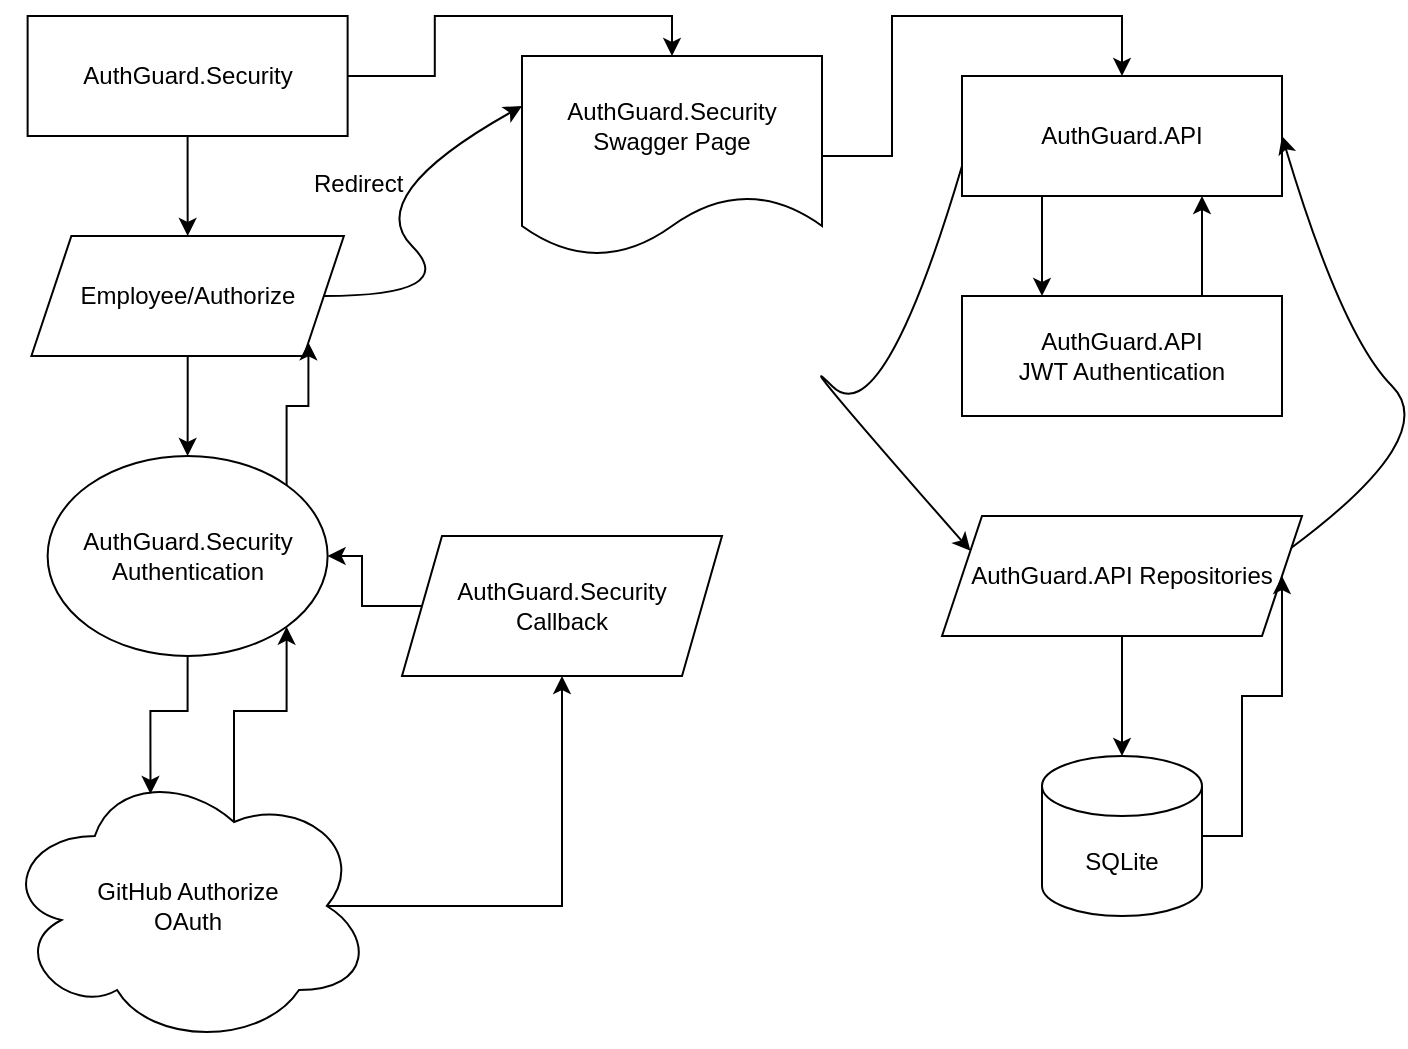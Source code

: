 <mxfile version="16.2.7" type="github">
  <diagram id="ADFn5euueYk-jLwMCOQI" name="Page-1">
    <mxGraphModel dx="1406" dy="794" grid="1" gridSize="10" guides="1" tooltips="1" connect="1" arrows="1" fold="1" page="1" pageScale="1" pageWidth="827" pageHeight="1169" math="0" shadow="0">
      <root>
        <mxCell id="0" />
        <mxCell id="1" parent="0" />
        <mxCell id="69LL0J4C1ERPUhWOan6u-12" style="edgeStyle=orthogonalEdgeStyle;rounded=0;orthogonalLoop=1;jettySize=auto;html=1;" edge="1" parent="1" source="69LL0J4C1ERPUhWOan6u-2" target="69LL0J4C1ERPUhWOan6u-5">
          <mxGeometry relative="1" as="geometry" />
        </mxCell>
        <mxCell id="69LL0J4C1ERPUhWOan6u-21" style="edgeStyle=orthogonalEdgeStyle;rounded=0;orthogonalLoop=1;jettySize=auto;html=1;entryX=0.5;entryY=0;entryDx=0;entryDy=0;" edge="1" parent="1" source="69LL0J4C1ERPUhWOan6u-2" target="69LL0J4C1ERPUhWOan6u-16">
          <mxGeometry relative="1" as="geometry" />
        </mxCell>
        <mxCell id="69LL0J4C1ERPUhWOan6u-2" value="AuthGuard.Security" style="rounded=0;whiteSpace=wrap;html=1;" vertex="1" parent="1">
          <mxGeometry x="112.81" y="70" width="160" height="60" as="geometry" />
        </mxCell>
        <mxCell id="69LL0J4C1ERPUhWOan6u-25" value="" style="edgeStyle=orthogonalEdgeStyle;rounded=0;orthogonalLoop=1;jettySize=auto;html=1;" edge="1" parent="1" source="69LL0J4C1ERPUhWOan6u-3" target="69LL0J4C1ERPUhWOan6u-24">
          <mxGeometry relative="1" as="geometry">
            <Array as="points">
              <mxPoint x="620" y="170" />
              <mxPoint x="620" y="170" />
            </Array>
          </mxGeometry>
        </mxCell>
        <mxCell id="69LL0J4C1ERPUhWOan6u-3" value="AuthGuard.API" style="rounded=0;whiteSpace=wrap;html=1;" vertex="1" parent="1">
          <mxGeometry x="580" y="100" width="160" height="60" as="geometry" />
        </mxCell>
        <mxCell id="69LL0J4C1ERPUhWOan6u-14" style="edgeStyle=orthogonalEdgeStyle;rounded=0;orthogonalLoop=1;jettySize=auto;html=1;exitX=0.625;exitY=0.2;exitDx=0;exitDy=0;exitPerimeter=0;entryX=1;entryY=1;entryDx=0;entryDy=0;" edge="1" parent="1" source="69LL0J4C1ERPUhWOan6u-4" target="69LL0J4C1ERPUhWOan6u-7">
          <mxGeometry relative="1" as="geometry" />
        </mxCell>
        <mxCell id="69LL0J4C1ERPUhWOan6u-27" style="edgeStyle=orthogonalEdgeStyle;rounded=0;orthogonalLoop=1;jettySize=auto;html=1;exitX=0.875;exitY=0.5;exitDx=0;exitDy=0;exitPerimeter=0;" edge="1" parent="1" source="69LL0J4C1ERPUhWOan6u-4" target="69LL0J4C1ERPUhWOan6u-26">
          <mxGeometry relative="1" as="geometry" />
        </mxCell>
        <mxCell id="69LL0J4C1ERPUhWOan6u-4" value="GitHub Authorize &lt;br&gt;OAuth" style="ellipse;shape=cloud;whiteSpace=wrap;html=1;" vertex="1" parent="1">
          <mxGeometry x="100" y="445" width="185.62" height="140" as="geometry" />
        </mxCell>
        <mxCell id="69LL0J4C1ERPUhWOan6u-11" style="edgeStyle=orthogonalEdgeStyle;rounded=0;orthogonalLoop=1;jettySize=auto;html=1;entryX=0.5;entryY=0;entryDx=0;entryDy=0;" edge="1" parent="1" source="69LL0J4C1ERPUhWOan6u-5" target="69LL0J4C1ERPUhWOan6u-7">
          <mxGeometry relative="1" as="geometry" />
        </mxCell>
        <mxCell id="69LL0J4C1ERPUhWOan6u-5" value="Employee/Authorize" style="shape=parallelogram;perimeter=parallelogramPerimeter;whiteSpace=wrap;html=1;fixedSize=1;" vertex="1" parent="1">
          <mxGeometry x="114.69" y="180" width="156.25" height="60" as="geometry" />
        </mxCell>
        <mxCell id="69LL0J4C1ERPUhWOan6u-13" style="edgeStyle=orthogonalEdgeStyle;rounded=0;orthogonalLoop=1;jettySize=auto;html=1;entryX=0.4;entryY=0.1;entryDx=0;entryDy=0;entryPerimeter=0;" edge="1" parent="1" source="69LL0J4C1ERPUhWOan6u-7" target="69LL0J4C1ERPUhWOan6u-4">
          <mxGeometry relative="1" as="geometry" />
        </mxCell>
        <mxCell id="69LL0J4C1ERPUhWOan6u-15" style="edgeStyle=orthogonalEdgeStyle;rounded=0;orthogonalLoop=1;jettySize=auto;html=1;exitX=1;exitY=0;exitDx=0;exitDy=0;entryX=1;entryY=1;entryDx=0;entryDy=0;" edge="1" parent="1" source="69LL0J4C1ERPUhWOan6u-7" target="69LL0J4C1ERPUhWOan6u-5">
          <mxGeometry relative="1" as="geometry" />
        </mxCell>
        <mxCell id="69LL0J4C1ERPUhWOan6u-7" value="AuthGuard.Security&lt;br&gt;Authentication" style="ellipse;whiteSpace=wrap;html=1;" vertex="1" parent="1">
          <mxGeometry x="122.81" y="290" width="140" height="100" as="geometry" />
        </mxCell>
        <mxCell id="69LL0J4C1ERPUhWOan6u-22" style="edgeStyle=orthogonalEdgeStyle;rounded=0;orthogonalLoop=1;jettySize=auto;html=1;entryX=0.5;entryY=0;entryDx=0;entryDy=0;" edge="1" parent="1" source="69LL0J4C1ERPUhWOan6u-16" target="69LL0J4C1ERPUhWOan6u-3">
          <mxGeometry relative="1" as="geometry" />
        </mxCell>
        <mxCell id="69LL0J4C1ERPUhWOan6u-16" value="AuthGuard.Security&lt;br&gt;Swagger Page" style="shape=document;whiteSpace=wrap;html=1;boundedLbl=1;" vertex="1" parent="1">
          <mxGeometry x="360" y="90" width="150" height="100" as="geometry" />
        </mxCell>
        <mxCell id="69LL0J4C1ERPUhWOan6u-18" value="" style="curved=1;endArrow=classic;html=1;rounded=0;entryX=0;entryY=0.25;entryDx=0;entryDy=0;exitX=1;exitY=0.5;exitDx=0;exitDy=0;" edge="1" parent="1" source="69LL0J4C1ERPUhWOan6u-5" target="69LL0J4C1ERPUhWOan6u-16">
          <mxGeometry width="50" height="50" relative="1" as="geometry">
            <mxPoint x="280" y="210" as="sourcePoint" />
            <mxPoint x="330" y="160" as="targetPoint" />
            <Array as="points">
              <mxPoint x="330" y="210" />
              <mxPoint x="280" y="160" />
            </Array>
          </mxGeometry>
        </mxCell>
        <mxCell id="69LL0J4C1ERPUhWOan6u-20" value="Redirect" style="text;strokeColor=none;fillColor=none;spacingLeft=4;spacingRight=4;overflow=hidden;rotatable=0;points=[[0,0.5],[1,0.5]];portConstraint=eastwest;fontSize=12;" vertex="1" parent="1">
          <mxGeometry x="250" y="140" width="62.81" height="30" as="geometry" />
        </mxCell>
        <mxCell id="69LL0J4C1ERPUhWOan6u-33" style="edgeStyle=orthogonalEdgeStyle;rounded=0;orthogonalLoop=1;jettySize=auto;html=1;exitX=0.75;exitY=0;exitDx=0;exitDy=0;entryX=0.75;entryY=1;entryDx=0;entryDy=0;" edge="1" parent="1" source="69LL0J4C1ERPUhWOan6u-24" target="69LL0J4C1ERPUhWOan6u-3">
          <mxGeometry relative="1" as="geometry" />
        </mxCell>
        <mxCell id="69LL0J4C1ERPUhWOan6u-24" value="AuthGuard.API&lt;br&gt;JWT Authentication" style="whiteSpace=wrap;html=1;rounded=0;" vertex="1" parent="1">
          <mxGeometry x="580" y="210" width="160" height="60" as="geometry" />
        </mxCell>
        <mxCell id="69LL0J4C1ERPUhWOan6u-29" style="edgeStyle=orthogonalEdgeStyle;rounded=0;orthogonalLoop=1;jettySize=auto;html=1;entryX=1;entryY=0.5;entryDx=0;entryDy=0;" edge="1" parent="1" source="69LL0J4C1ERPUhWOan6u-26" target="69LL0J4C1ERPUhWOan6u-7">
          <mxGeometry relative="1" as="geometry" />
        </mxCell>
        <mxCell id="69LL0J4C1ERPUhWOan6u-26" value="AuthGuard.Security&lt;br&gt;Callback" style="shape=parallelogram;perimeter=parallelogramPerimeter;whiteSpace=wrap;html=1;fixedSize=1;" vertex="1" parent="1">
          <mxGeometry x="300" y="330" width="160" height="70" as="geometry" />
        </mxCell>
        <mxCell id="69LL0J4C1ERPUhWOan6u-36" style="edgeStyle=orthogonalEdgeStyle;rounded=0;orthogonalLoop=1;jettySize=auto;html=1;entryX=0.5;entryY=0;entryDx=0;entryDy=0;entryPerimeter=0;" edge="1" parent="1" source="69LL0J4C1ERPUhWOan6u-34" target="69LL0J4C1ERPUhWOan6u-35">
          <mxGeometry relative="1" as="geometry" />
        </mxCell>
        <mxCell id="69LL0J4C1ERPUhWOan6u-34" value="AuthGuard.API Repositories" style="shape=parallelogram;perimeter=parallelogramPerimeter;whiteSpace=wrap;html=1;fixedSize=1;" vertex="1" parent="1">
          <mxGeometry x="570" y="320" width="180" height="60" as="geometry" />
        </mxCell>
        <mxCell id="69LL0J4C1ERPUhWOan6u-37" style="edgeStyle=orthogonalEdgeStyle;rounded=0;orthogonalLoop=1;jettySize=auto;html=1;exitX=1;exitY=0.5;exitDx=0;exitDy=0;exitPerimeter=0;entryX=1;entryY=0.5;entryDx=0;entryDy=0;" edge="1" parent="1" source="69LL0J4C1ERPUhWOan6u-35" target="69LL0J4C1ERPUhWOan6u-34">
          <mxGeometry relative="1" as="geometry" />
        </mxCell>
        <mxCell id="69LL0J4C1ERPUhWOan6u-35" value="SQLite" style="shape=cylinder3;whiteSpace=wrap;html=1;boundedLbl=1;backgroundOutline=1;size=15;" vertex="1" parent="1">
          <mxGeometry x="620" y="440" width="80" height="80" as="geometry" />
        </mxCell>
        <mxCell id="69LL0J4C1ERPUhWOan6u-40" value="" style="curved=1;endArrow=classic;html=1;rounded=0;exitX=1;exitY=0.25;exitDx=0;exitDy=0;entryX=1;entryY=0.5;entryDx=0;entryDy=0;" edge="1" parent="1" source="69LL0J4C1ERPUhWOan6u-34" target="69LL0J4C1ERPUhWOan6u-3">
          <mxGeometry width="50" height="50" relative="1" as="geometry">
            <mxPoint x="770" y="280" as="sourcePoint" />
            <mxPoint x="820" y="230" as="targetPoint" />
            <Array as="points">
              <mxPoint x="820" y="280" />
              <mxPoint x="770" y="230" />
            </Array>
          </mxGeometry>
        </mxCell>
        <mxCell id="69LL0J4C1ERPUhWOan6u-42" value="" style="curved=1;endArrow=classic;html=1;rounded=0;entryX=0;entryY=0.25;entryDx=0;entryDy=0;exitX=0;exitY=0.75;exitDx=0;exitDy=0;" edge="1" parent="1" source="69LL0J4C1ERPUhWOan6u-3" target="69LL0J4C1ERPUhWOan6u-34">
          <mxGeometry width="50" height="50" relative="1" as="geometry">
            <mxPoint x="490" y="280" as="sourcePoint" />
            <mxPoint x="540" y="230" as="targetPoint" />
            <Array as="points">
              <mxPoint x="540" y="280" />
              <mxPoint x="490" y="230" />
            </Array>
          </mxGeometry>
        </mxCell>
      </root>
    </mxGraphModel>
  </diagram>
</mxfile>
